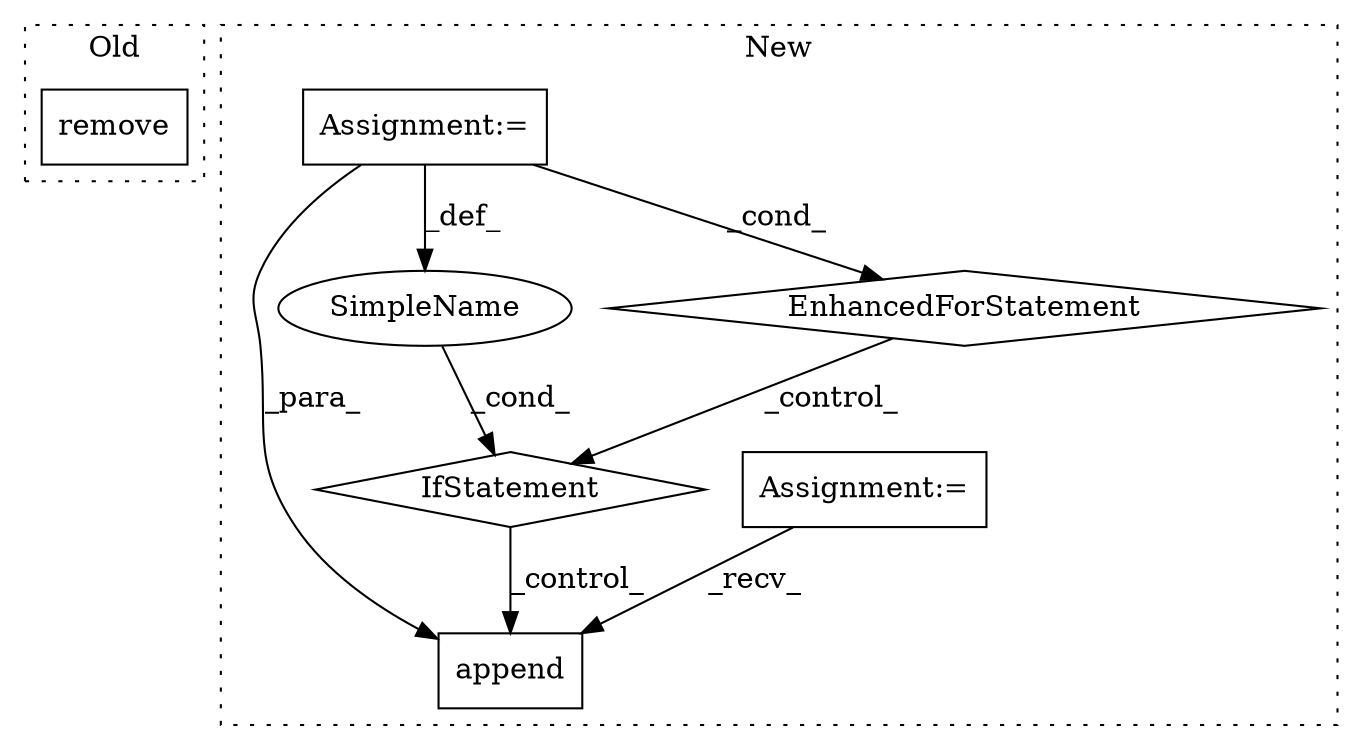 digraph G {
subgraph cluster0 {
1 [label="remove" a="32" s="25496,25513" l="7,1" shape="box"];
label = "Old";
style="dotted";
}
subgraph cluster1 {
2 [label="append" a="32" s="25579,25593" l="7,1" shape="box"];
3 [label="Assignment:=" a="7" s="25357" l="1" shape="box"];
4 [label="IfStatement" a="25" s="25513,25548" l="4,2" shape="diamond"];
5 [label="SimpleName" a="42" s="" l="" shape="ellipse"];
6 [label="Assignment:=" a="7" s="25388,25503" l="53,2" shape="box"];
7 [label="EnhancedForStatement" a="70" s="25388,25503" l="53,2" shape="diamond"];
label = "New";
style="dotted";
}
3 -> 2 [label="_recv_"];
4 -> 2 [label="_control_"];
5 -> 4 [label="_cond_"];
6 -> 2 [label="_para_"];
6 -> 5 [label="_def_"];
6 -> 7 [label="_cond_"];
7 -> 4 [label="_control_"];
}